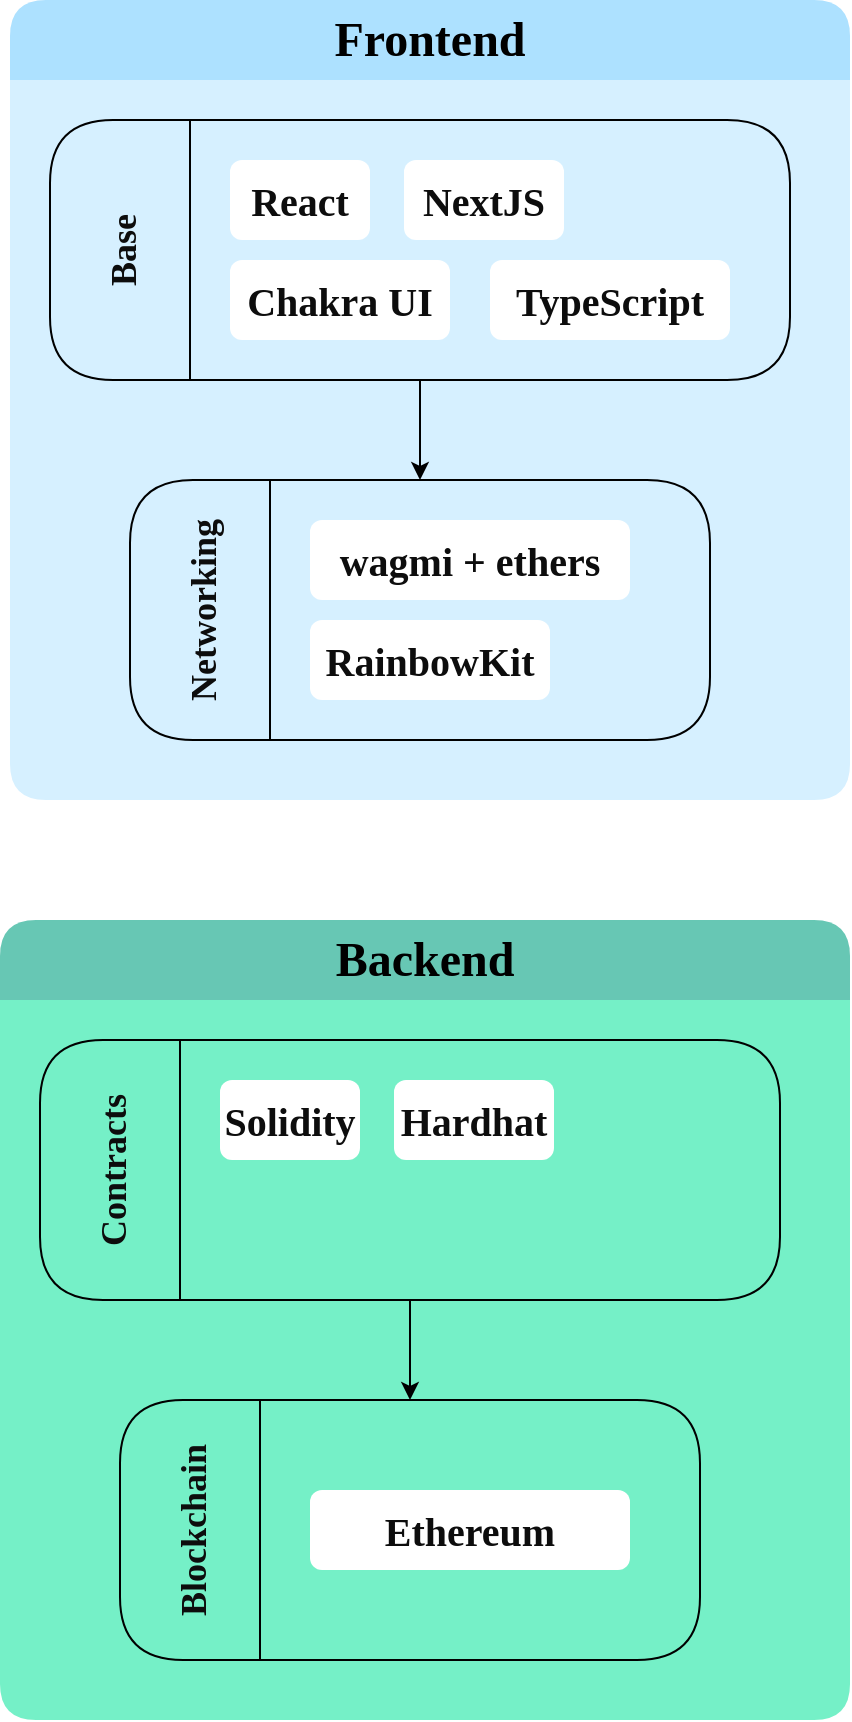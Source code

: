 <mxfile version="20.8.5" type="github">
  <diagram id="djCnQhso6iyOhHDn8Vyo" name="Page-1">
    <mxGraphModel dx="1466" dy="879" grid="1" gridSize="10" guides="1" tooltips="1" connect="1" arrows="1" fold="1" page="1" pageScale="1" pageWidth="850" pageHeight="1100" math="0" shadow="0">
      <root>
        <mxCell id="0" />
        <mxCell id="1" parent="0" />
        <mxCell id="cMUxGQzwJz5hEzjKLesb-1" value="Frontend" style="swimlane;whiteSpace=wrap;html=1;fillColor=#ADE1FF;swimlaneFillColor=#D6F0FF;strokeColor=none;swimlaneLine=0;fontFamily=Sofia Sans;fontSource=https%3A%2F%2Ffonts.googleapis.com%2Fcss%3Ffamily%3DSofia%2BSans;fontSize=24;startSize=40;movable=1;resizable=1;rotatable=1;deletable=1;editable=1;connectable=1;rounded=1;autosize=1;" vertex="1" parent="1">
          <mxGeometry x="40" y="40" width="420" height="400" as="geometry" />
        </mxCell>
        <mxCell id="cMUxGQzwJz5hEzjKLesb-14" value="&lt;font style=&quot;font-size: 18px;&quot;&gt;Base&lt;/font&gt;" style="swimlane;horizontal=0;whiteSpace=wrap;html=1;rounded=1;shadow=0;glass=0;comic=0;sketch=0;fontFamily=Sofia Sans;fontSource=https%3A%2F%2Ffonts.googleapis.com%2Fcss%3Ffamily%3DSofia%2BSans;fontSize=24;fontColor=#0D0D0D;fillColor=none;gradientColor=none;startSize=70;movable=1;resizable=1;rotatable=1;deletable=1;editable=1;connectable=1;" vertex="1" parent="cMUxGQzwJz5hEzjKLesb-1">
          <mxGeometry x="20" y="60" width="370" height="130" as="geometry" />
        </mxCell>
        <mxCell id="cMUxGQzwJz5hEzjKLesb-9" value="&lt;font color=&quot;#0d0d0d&quot;&gt;NextJS&lt;/font&gt;" style="rounded=1;whiteSpace=wrap;shadow=0;glass=0;sketch=0;fillColor=#FFFFFF;gradientColor=none;strokeColor=none;fontFamily=Sofia Sans;fontSource=https%3A%2F%2Ffonts.googleapis.com%2Fcss%3Ffamily%3DSofia%2BSans;fontSize=20;fontStyle=1;html=1;" vertex="1" parent="cMUxGQzwJz5hEzjKLesb-14">
          <mxGeometry x="177" y="20" width="80" height="40" as="geometry" />
        </mxCell>
        <mxCell id="cMUxGQzwJz5hEzjKLesb-8" value="&lt;font color=&quot;#0d0d0d&quot;&gt;React&lt;/font&gt;" style="rounded=1;whiteSpace=wrap;shadow=0;glass=0;sketch=0;fillColor=#FFFFFF;gradientColor=none;strokeColor=none;fontFamily=Sofia Sans;fontSource=https%3A%2F%2Ffonts.googleapis.com%2Fcss%3Ffamily%3DSofia%2BSans;fontSize=20;fontStyle=1;html=1;" vertex="1" parent="cMUxGQzwJz5hEzjKLesb-14">
          <mxGeometry x="90" y="20" width="70" height="40" as="geometry" />
        </mxCell>
        <mxCell id="cMUxGQzwJz5hEzjKLesb-15" value="&lt;font color=&quot;#0d0d0d&quot;&gt;Chakra UI&lt;/font&gt;" style="rounded=1;whiteSpace=wrap;shadow=0;glass=0;sketch=0;fillColor=#FFFFFF;gradientColor=none;strokeColor=none;fontFamily=Sofia Sans;fontSource=https%3A%2F%2Ffonts.googleapis.com%2Fcss%3Ffamily%3DSofia%2BSans;fontSize=20;fontStyle=1;html=1;" vertex="1" parent="cMUxGQzwJz5hEzjKLesb-14">
          <mxGeometry x="90" y="70" width="110" height="40" as="geometry" />
        </mxCell>
        <mxCell id="cMUxGQzwJz5hEzjKLesb-25" value="&lt;font color=&quot;#0d0d0d&quot;&gt;TypeScript&lt;br&gt;&lt;/font&gt;" style="rounded=1;whiteSpace=wrap;shadow=0;glass=0;sketch=0;fillColor=#FFFFFF;gradientColor=none;strokeColor=none;fontFamily=Sofia Sans;fontSource=https%3A%2F%2Ffonts.googleapis.com%2Fcss%3Ffamily%3DSofia%2BSans;fontSize=20;fontStyle=1;html=1;" vertex="1" parent="cMUxGQzwJz5hEzjKLesb-14">
          <mxGeometry x="220" y="70" width="120" height="40" as="geometry" />
        </mxCell>
        <mxCell id="cMUxGQzwJz5hEzjKLesb-26" value="&lt;font style=&quot;font-size: 18px;&quot;&gt;Networking&lt;/font&gt;" style="swimlane;horizontal=0;whiteSpace=wrap;html=1;rounded=1;shadow=0;glass=0;comic=0;sketch=0;fontFamily=Sofia Sans;fontSource=https%3A%2F%2Ffonts.googleapis.com%2Fcss%3Ffamily%3DSofia%2BSans;fontSize=24;fontColor=#0D0D0D;fillColor=none;gradientColor=none;startSize=70;movable=1;resizable=1;rotatable=1;deletable=1;editable=1;connectable=1;" vertex="1" parent="1">
          <mxGeometry x="100" y="280" width="290" height="130" as="geometry" />
        </mxCell>
        <mxCell id="cMUxGQzwJz5hEzjKLesb-17" value="&lt;font color=&quot;#0d0d0d&quot;&gt;wagmi + ethers&lt;br&gt;&lt;/font&gt;" style="rounded=1;whiteSpace=wrap;shadow=0;glass=0;sketch=0;fillColor=#FFFFFF;gradientColor=none;strokeColor=none;fontFamily=Sofia Sans;fontSource=https%3A%2F%2Ffonts.googleapis.com%2Fcss%3Ffamily%3DSofia%2BSans;fontSize=20;fontStyle=1;html=1;" vertex="1" parent="cMUxGQzwJz5hEzjKLesb-26">
          <mxGeometry x="90" y="20" width="160" height="40" as="geometry" />
        </mxCell>
        <mxCell id="cMUxGQzwJz5hEzjKLesb-18" value="&lt;font color=&quot;#0d0d0d&quot;&gt;RainbowKit&lt;br&gt;&lt;/font&gt;" style="rounded=1;whiteSpace=wrap;shadow=0;glass=0;sketch=0;fillColor=#FFFFFF;gradientColor=none;strokeColor=none;fontFamily=Sofia Sans;fontSource=https%3A%2F%2Ffonts.googleapis.com%2Fcss%3Ffamily%3DSofia%2BSans;fontSize=20;fontStyle=1;html=1;" vertex="1" parent="cMUxGQzwJz5hEzjKLesb-26">
          <mxGeometry x="90" y="70" width="120" height="40" as="geometry" />
        </mxCell>
        <mxCell id="cMUxGQzwJz5hEzjKLesb-32" style="edgeStyle=orthogonalEdgeStyle;rounded=0;orthogonalLoop=1;jettySize=auto;html=1;entryX=0.5;entryY=0;entryDx=0;entryDy=0;fontFamily=Sofia Sans;fontSource=https%3A%2F%2Ffonts.googleapis.com%2Fcss%3Ffamily%3DSofia%2BSans;fontSize=18;fontColor=#0D0D0D;" edge="1" parent="1" source="cMUxGQzwJz5hEzjKLesb-14" target="cMUxGQzwJz5hEzjKLesb-26">
          <mxGeometry relative="1" as="geometry" />
        </mxCell>
        <mxCell id="cMUxGQzwJz5hEzjKLesb-33" value="Backend" style="swimlane;whiteSpace=wrap;html=1;fillColor=#67C7B4;swimlaneFillColor=#75F0C7;strokeColor=none;swimlaneLine=0;fontFamily=Sofia Sans;fontSource=https%3A%2F%2Ffonts.googleapis.com%2Fcss%3Ffamily%3DSofia%2BSans;fontSize=24;startSize=40;movable=1;resizable=1;rotatable=1;deletable=1;editable=1;connectable=1;rounded=1;autosize=1;" vertex="1" parent="1">
          <mxGeometry x="35" y="500" width="425" height="400" as="geometry" />
        </mxCell>
        <mxCell id="cMUxGQzwJz5hEzjKLesb-34" value="&lt;font style=&quot;font-size: 18px;&quot;&gt;Contracts&lt;/font&gt;" style="swimlane;horizontal=0;whiteSpace=wrap;html=1;rounded=1;shadow=0;glass=0;comic=0;sketch=0;fontFamily=Sofia Sans;fontSource=https%3A%2F%2Ffonts.googleapis.com%2Fcss%3Ffamily%3DSofia%2BSans;fontSize=24;fontColor=#0D0D0D;fillColor=none;gradientColor=none;startSize=70;movable=1;resizable=1;rotatable=1;deletable=1;editable=1;connectable=1;" vertex="1" parent="cMUxGQzwJz5hEzjKLesb-33">
          <mxGeometry x="20" y="60" width="370" height="130" as="geometry" />
        </mxCell>
        <mxCell id="cMUxGQzwJz5hEzjKLesb-35" value="&lt;font color=&quot;#0d0d0d&quot;&gt;Hardhat&lt;/font&gt;" style="rounded=1;whiteSpace=wrap;shadow=0;glass=0;sketch=0;fillColor=#FFFFFF;gradientColor=none;strokeColor=none;fontFamily=Sofia Sans;fontSource=https%3A%2F%2Ffonts.googleapis.com%2Fcss%3Ffamily%3DSofia%2BSans;fontSize=20;fontStyle=1;html=1;" vertex="1" parent="cMUxGQzwJz5hEzjKLesb-34">
          <mxGeometry x="177" y="20" width="80" height="40" as="geometry" />
        </mxCell>
        <mxCell id="cMUxGQzwJz5hEzjKLesb-36" value="&lt;font color=&quot;#0d0d0d&quot;&gt;Solidity&lt;/font&gt;" style="rounded=1;whiteSpace=wrap;shadow=0;glass=0;sketch=0;fillColor=#FFFFFF;gradientColor=none;strokeColor=none;fontFamily=Sofia Sans;fontSource=https%3A%2F%2Ffonts.googleapis.com%2Fcss%3Ffamily%3DSofia%2BSans;fontSize=20;fontStyle=1;html=1;" vertex="1" parent="cMUxGQzwJz5hEzjKLesb-34">
          <mxGeometry x="90" y="20" width="70" height="40" as="geometry" />
        </mxCell>
        <mxCell id="cMUxGQzwJz5hEzjKLesb-39" value="&lt;font style=&quot;font-size: 18px;&quot;&gt;Blockchain&lt;/font&gt;" style="swimlane;horizontal=0;whiteSpace=wrap;html=1;rounded=1;shadow=0;glass=0;comic=0;sketch=0;fontFamily=Sofia Sans;fontSource=https%3A%2F%2Ffonts.googleapis.com%2Fcss%3Ffamily%3DSofia%2BSans;fontSize=24;fontColor=#0D0D0D;fillColor=none;gradientColor=none;startSize=70;movable=1;resizable=1;rotatable=1;deletable=1;editable=1;connectable=1;" vertex="1" parent="1">
          <mxGeometry x="95" y="740" width="290" height="130" as="geometry" />
        </mxCell>
        <mxCell id="cMUxGQzwJz5hEzjKLesb-40" value="&lt;font color=&quot;#0d0d0d&quot;&gt;Ethereum&lt;br&gt;&lt;/font&gt;" style="rounded=1;whiteSpace=wrap;shadow=0;glass=0;sketch=0;fillColor=#FFFFFF;gradientColor=none;strokeColor=none;fontFamily=Sofia Sans;fontSource=https%3A%2F%2Ffonts.googleapis.com%2Fcss%3Ffamily%3DSofia%2BSans;fontSize=20;fontStyle=1;html=1;" vertex="1" parent="cMUxGQzwJz5hEzjKLesb-39">
          <mxGeometry x="95" y="45" width="160" height="40" as="geometry" />
        </mxCell>
        <mxCell id="cMUxGQzwJz5hEzjKLesb-42" style="edgeStyle=orthogonalEdgeStyle;rounded=0;orthogonalLoop=1;jettySize=auto;html=1;entryX=0.5;entryY=0;entryDx=0;entryDy=0;fontFamily=Sofia Sans;fontSource=https%3A%2F%2Ffonts.googleapis.com%2Fcss%3Ffamily%3DSofia%2BSans;fontSize=18;fontColor=#0D0D0D;" edge="1" parent="1" source="cMUxGQzwJz5hEzjKLesb-34" target="cMUxGQzwJz5hEzjKLesb-39">
          <mxGeometry relative="1" as="geometry" />
        </mxCell>
      </root>
    </mxGraphModel>
  </diagram>
</mxfile>
